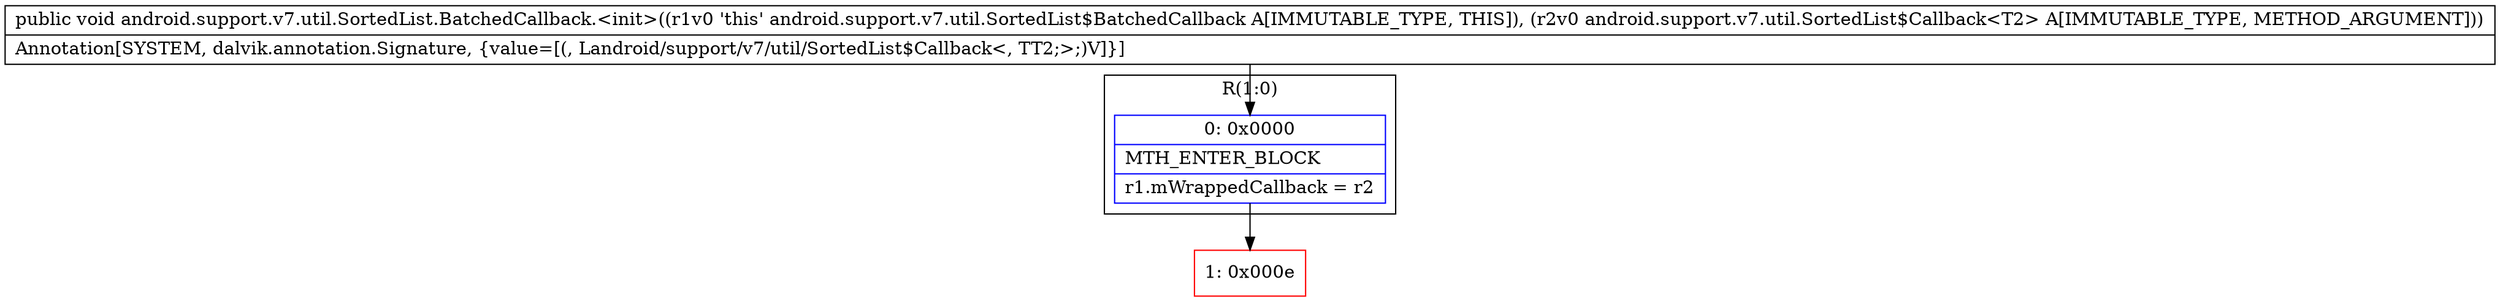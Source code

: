 digraph "CFG forandroid.support.v7.util.SortedList.BatchedCallback.\<init\>(Landroid\/support\/v7\/util\/SortedList$Callback;)V" {
subgraph cluster_Region_165907965 {
label = "R(1:0)";
node [shape=record,color=blue];
Node_0 [shape=record,label="{0\:\ 0x0000|MTH_ENTER_BLOCK\l|r1.mWrappedCallback = r2\l}"];
}
Node_1 [shape=record,color=red,label="{1\:\ 0x000e}"];
MethodNode[shape=record,label="{public void android.support.v7.util.SortedList.BatchedCallback.\<init\>((r1v0 'this' android.support.v7.util.SortedList$BatchedCallback A[IMMUTABLE_TYPE, THIS]), (r2v0 android.support.v7.util.SortedList$Callback\<T2\> A[IMMUTABLE_TYPE, METHOD_ARGUMENT]))  | Annotation[SYSTEM, dalvik.annotation.Signature, \{value=[(, Landroid\/support\/v7\/util\/SortedList$Callback\<, TT2;\>;)V]\}]\l}"];
MethodNode -> Node_0;
Node_0 -> Node_1;
}

